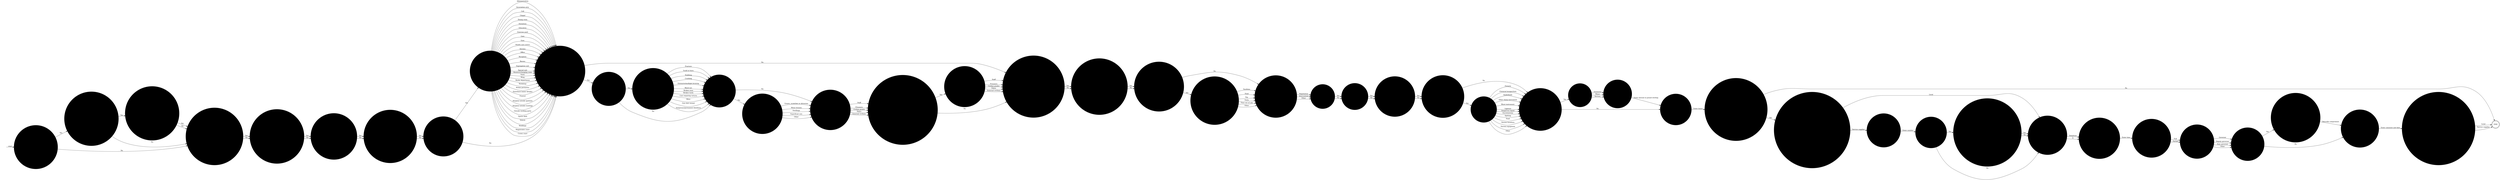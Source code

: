 digraph OLD_BARRICADE {  rankdir=LR;
  node [shape = circle];
  START_NODE [label="", shape=none];
  START_NODE -> 44439 [label = "start"];
  END_NODE [label="END", shape="doublecircle"];
  44174 [label = "Who was detained in outside hospital?", style="filled", color="#DDD"];
  44174 -> 45071 [label = "Staff", style="filled", color="#DDD"];
  44174 -> 45071 [label = "Prisoners", style="filled", color="#DDD"];
  44174 -> 45071 [label = "Civilian grades", style="filled", color="#DDD"];
  44174 -> 45071 [label = "Police", style="filled", color="#DDD"];
  44174 -> 45071 [label = "External civilians", style="filled", color="#DDD"];
  44185 [label = "Has the prison service press office been informed?", style="filled", color="#DDD"];
  44185 -> 44263 [label = "Yes", style="filled", color="#DDD"];
  44185 -> 44263 [label = "No", style="filled", color="#DDD"];
  44191 [label = "Was a door jack used?", style="filled", color="#DDD"];
  44191 -> 44860 [label = "Yes", style="filled", color="#DDD"];
  44191 -> 44860 [label = "No", style="filled", color="#DDD"];
  44206 [label = "Was the system compromised?", style="filled", color="#DDD"];
  44206 -> 44987 [label = "Yes", style="filled", color="#DDD"];
  44206 -> 44632 [label = "No", style="filled", color="#DDD"];
  44222 [label = "Are any staff on sick leave as a result of this incident?", style="filled", color="#DDD"];
  44222 -> 44665 [label = "Yes", style="filled", color="#DDD"];
  44222 -> 44665 [label = "No", style="filled", color="#DDD"];
  44227 [label = "Was the telephone/it system shut down during the incident?", style="filled", color="#DDD"];
  44227 -> 44629 [label = "Yes", style="filled", color="#DDD"];
  44227 -> END_NODE [label = "No", style="filled", color="#DDD"];
  44263 [label = "Is the location of the incident known?", style="filled", color="#DDD"];
  44263 -> 44532 [label = "Yes", style="filled", color="#DDD"];
  44263 -> 44938 [label = "No", style="filled", color="#DDD"];
  44348 [label = "Describe the damage", style="filled", color="#DDD"];
  44348 -> 44413 [label = "Extensive", style="filled", color="#DDD"];
  44348 -> 44413 [label = "Minor", style="filled", color="#DDD"];
  44348 -> 44413 [label = "Serious", style="filled", color="#DDD"];
  44357 [label = "Is the incident the subject of a police investigation?", style="filled", color="#DDD"];
  44357 -> 44879 [label = "Yes", style="filled", color="#DDD"];
  44357 -> 45086 [label = "No", style="filled", color="#DDD"];
  44378 [label = "Was damage caused to prison property?", style="filled", color="#DDD"];
  44378 -> 44348 [label = "Yes", style="filled", color="#DDD"];
  44378 -> 45171 [label = "No", style="filled", color="#DDD"];
  44401 [label = "Was the keyword requested?", style="filled", color="#DDD"];
  44401 -> 44932 [label = "Yes", style="filled", color="#DDD"];
  44401 -> 44530 [label = "No", style="filled", color="#DDD"];
  44413 [label = "Estimated cost of damage", style="filled", color="#DDD"];
  44413 -> 45171 [label = "Enter amount in pound sterling", style="filled", color="#DDD"];
  44439 [label = "Were the police informed of the incident?", style="filled", color="#DDD"];
  44439 -> 44357 [label = "Yes", style="filled", color="#DDD"];
  44439 -> 45086 [label = "No", style="filled", color="#DDD"];
  44461 [label = "Describe weapons used", style="filled", color="#DDD"];
  44461 -> 44378 [label = "Firearm", style="filled", color="#DDD"];
  44461 -> 44378 [label = "Chemical incapacitant", style="filled", color="#DDD"];
  44461 -> 44378 [label = "Knife/blade", style="filled", color="#DDD"];
  44461 -> 44378 [label = "Other sharp instrument", style="filled", color="#DDD"];
  44461 -> 44378 [label = "Blunt instrument", style="filled", color="#DDD"];
  44461 -> 44378 [label = "Ligature", style="filled", color="#DDD"];
  44461 -> 44378 [label = "Dangerous liquid", style="filled", color="#DDD"];
  44461 -> 44378 [label = "Excreta/urine", style="filled", color="#DDD"];
  44461 -> 44378 [label = "Spitting", style="filled", color="#DDD"];
  44461 -> 44378 [label = "Food", style="filled", color="#DDD"];
  44461 -> 44378 [label = "Thrown furniture", style="filled", color="#DDD"];
  44461 -> 44378 [label = "Thrown equipment", style="filled", color="#DDD"];
  44461 -> 44378 [label = "Other", style="filled", color="#DDD"];
  44482 [label = "Quote the Vantive case number", style="filled", color="#DDD"];
  44482 -> 44401 [label = "Enter number", style="filled", color="#DDD"];
  44492 [label = "Who authorised the shut down?", style="filled", color="#DDD"];
  44492 -> 44206 [label = "Governor", style="filled", color="#DDD"];
  44492 -> 44206 [label = "Deputy governor", style="filled", color="#DDD"];
  44492 -> 44206 [label = "Duty governor", style="filled", color="#DDD"];
  44492 -> 44206 [label = "Other", style="filled", color="#DDD"];
  44505 [label = "Describe how the incident was resolved", style="filled", color="#DDD"];
  44505 -> 44191 [label = "Negotiation", style="filled", color="#DDD"];
  44505 -> 44191 [label = "Intervention", style="filled", color="#DDD"];
  44505 -> 44191 [label = "Other", style="filled", color="#DDD"];
  44515 [label = "Were weapons used by the perpetrator?", style="filled", color="#DDD"];
  44515 -> 44461 [label = "Yes", style="filled", color="#DDD"];
  44515 -> 44378 [label = "No", style="filled", color="#DDD"];
  44530 [label = "Indicate the nature of the shut down", style="filled", color="#DDD"];
  44530 -> 44666 [label = "Telephony", style="filled", color="#DDD"];
  44530 -> 44666 [label = "It", style="filled", color="#DDD"];
  44532 [label = "What was the location of the incident?", style="filled", color="#DDD"];
  44532 -> 44938 [label = "Administration", style="filled", color="#DDD"];
  44532 -> 44938 [label = "Association area", style="filled", color="#DDD"];
  44532 -> 44938 [label = "Cell", style="filled", color="#DDD"];
  44532 -> 44938 [label = "Chapel", style="filled", color="#DDD"];
  44532 -> 44938 [label = "Dining room", style="filled", color="#DDD"];
  44532 -> 44938 [label = "Dormitory", style="filled", color="#DDD"];
  44532 -> 44938 [label = "Education", style="filled", color="#DDD"];
  44532 -> 44938 [label = "Exercise yard", style="filled", color="#DDD"];
  44532 -> 44938 [label = "Gate", style="filled", color="#DDD"];
  44532 -> 44938 [label = "Gym", style="filled", color="#DDD"];
  44532 -> 44938 [label = "Health care centre", style="filled", color="#DDD"];
  44532 -> 44938 [label = "Kitchen", style="filled", color="#DDD"];
  44532 -> 44938 [label = "Office", style="filled", color="#DDD"];
  44532 -> 44938 [label = "Reception", style="filled", color="#DDD"];
  44532 -> 44938 [label = "Recess", style="filled", color="#DDD"];
  44532 -> 44938 [label = "Segregation unit", style="filled", color="#DDD"];
  44532 -> 44938 [label = "Special unit", style="filled", color="#DDD"];
  44532 -> 44938 [label = "Showers/changing room", style="filled", color="#DDD"];
  44532 -> 44938 [label = "Visits", style="filled", color="#DDD"];
  44532 -> 44938 [label = "Wing", style="filled", color="#DDD"];
  44532 -> 44938 [label = "Works department", style="filled", color="#DDD"];
  44532 -> 44938 [label = "Workshop", style="filled", color="#DDD"];
  44532 -> 44938 [label = "Within perimeter", style="filled", color="#DDD"];
  44532 -> 44938 [label = "Elsewhere (enter details)", style="filled", color="#DDD"];
  44532 -> 44938 [label = "Funeral", style="filled", color="#DDD"];
  44532 -> 44938 [label = "Hospital outside (patient)", style="filled", color="#DDD"];
  44532 -> 44938 [label = "Hospital outside (visiting)", style="filled", color="#DDD"];
  44532 -> 44938 [label = "Outside working party", style="filled", color="#DDD"];
  44532 -> 44938 [label = "Sports field", style="filled", color="#DDD"];
  44532 -> 44938 [label = "Vehicle", style="filled", color="#DDD"];
  44532 -> 44938 [label = "Weddings", style="filled", color="#DDD"];
  44532 -> 44938 [label = "Magistrates court", style="filled", color="#DDD"];
  44532 -> 44938 [label = "Crown court", style="filled", color="#DDD"];
  44563 [label = "Enter description of person(s) injured", style="filled", color="#DDD"];
  44563 -> 44796 [label = "Staff", style="filled", color="#DDD"];
  44563 -> 44796 [label = "Prisoners", style="filled", color="#DDD"];
  44563 -> 44796 [label = "Civilian grades", style="filled", color="#DDD"];
  44563 -> 44796 [label = "Police", style="filled", color="#DDD"];
  44563 -> 44796 [label = "External civilians", style="filled", color="#DDD"];
  44620 [label = "Was the system re-activated locally or by the it and t service supplier?", style="filled", color="#DDD"];
  44620 -> END_NODE [label = "Local", style="filled", color="#DDD"];
  44620 -> END_NODE [label = "Service supplier", style="filled", color="#DDD"];
  44629 [label = "Was the telephone/it system shut down locally or by the service supplier?", style="filled", color="#DDD"];
  44629 -> 44530 [label = "Local", style="filled", color="#DDD"];
  44629 -> 44482 [label = "Service supplier", style="filled", color="#DDD"];
  44632 [label = "When was the system re-activated?", style="filled", color="#DDD"];
  44632 -> 44620 [label = "Enter comment and date", style="filled", color="#DDD"];
  44634 [label = "Which minor injuries were sustained?", style="filled", color="#DDD"];
  44634 -> 44563 [label = "Grazes, scratches or abrasions", style="filled", color="#DDD"];
  44634 -> 44563 [label = "Minor bruises", style="filled", color="#DDD"];
  44634 -> 44563 [label = "Swellings", style="filled", color="#DDD"];
  44634 -> 44563 [label = "Superficial cuts", style="filled", color="#DDD"];
  44634 -> 44563 [label = "Other", style="filled", color="#DDD"];
  44665 [label = "Was there an apparent reason for the incident?", style="filled", color="#DDD"];
  44665 -> 44704 [label = "Yes", style="filled", color="#DDD"];
  44665 -> 44505 [label = "No", style="filled", color="#DDD"];
  44666 [label = "What time was the system shut down?", style="filled", color="#DDD"];
  44666 -> 44947 [label = "Enter time", style="filled", color="#DDD"];
  44704 [label = "Describe the apparent reason for the incident", style="filled", color="#DDD"];
  44704 -> 44505 [label = "Facilities", style="filled", color="#DDD"];
  44704 -> 44505 [label = "Food", style="filled", color="#DDD"];
  44704 -> 44505 [label = "Pay", style="filled", color="#DDD"];
  44704 -> 44505 [label = "Visits", style="filled", color="#DDD"];
  44704 -> 44505 [label = "Time out of cell", style="filled", color="#DDD"];
  44704 -> 44505 [label = "Other", style="filled", color="#DDD"];
  44722 [label = "Which serious injuries were sustained?", style="filled", color="#DDD"];
  44722 -> 45083 [label = "Fracture", style="filled", color="#DDD"];
  44722 -> 45083 [label = "Scald or burn", style="filled", color="#DDD"];
  44722 -> 45083 [label = "Stabbing", style="filled", color="#DDD"];
  44722 -> 45083 [label = "Crushing", style="filled", color="#DDD"];
  44722 -> 45083 [label = "Extensive/multiple bruising", style="filled", color="#DDD"];
  44722 -> 45083 [label = "Black eye", style="filled", color="#DDD"];
  44722 -> 45083 [label = "Broken nose", style="filled", color="#DDD"];
  44722 -> 45083 [label = "Broken teeth", style="filled", color="#DDD"];
  44722 -> 45083 [label = "Cuts requiring sutures", style="filled", color="#DDD"];
  44722 -> 45083 [label = "Bites", style="filled", color="#DDD"];
  44722 -> 45083 [label = "Gun shot wound", style="filled", color="#DDD"];
  44722 -> 45083 [label = "Temporary/permanent blindness", style="filled", color="#DDD"];
  44796 [label = "Did injuries result in detention in outside hospital as an in-patient?", style="filled", color="#DDD"];
  44796 -> 44174 [label = "Yes", style="filled", color="#DDD"];
  44796 -> 45071 [label = "No", style="filled", color="#DDD"];
  44816 [label = "Is the incident subject to a governor's adjudication?", style="filled", color="#DDD"];
  44816 -> 44914 [label = "Yes", style="filled", color="#DDD"];
  44816 -> 44914 [label = "No", style="filled", color="#DDD"];
  44860 [label = "Were water hoses used?", style="filled", color="#DDD"];
  44860 -> 45022 [label = "Yes", style="filled", color="#DDD"];
  44860 -> 45022 [label = "No", style="filled", color="#DDD"];
  44879 [label = "Has any prosecution taken place or is any pending?", style="filled", color="#DDD"];
  44879 -> 45086 [label = "Yes", style="filled", color="#DDD"];
  44879 -> 45086 [label = "No", style="filled", color="#DDD"];
  44914 [label = "Is there any media interest in this incident?", style="filled", color="#DDD"];
  44914 -> 44185 [label = "Yes", style="filled", color="#DDD"];
  44914 -> 44185 [label = "No", style="filled", color="#DDD"];
  44932 [label = "Has the service supplier been notified of a replacement keyword?", style="filled", color="#DDD"];
  44932 -> 44530 [label = "Yes", style="filled", color="#DDD"];
  44932 -> 44530 [label = "No", style="filled", color="#DDD"];
  44938 [label = "Were any injuries received during this incident?", style="filled", color="#DDD"];
  44938 -> 45075 [label = "Yes", style="filled", color="#DDD"];
  44938 -> 45071 [label = "No", style="filled", color="#DDD"];
  44947 [label = "Was this a full or partial shut down?", style="filled", color="#DDD"];
  44947 -> 44492 [label = "Full", style="filled", color="#DDD"];
  44947 -> 44492 [label = "Partial", style="filled", color="#DDD"];
  44987 [label = "Describe what was compromised and by whom", style="filled", color="#DDD"];
  44987 -> 44632 [label = "Describe compromise", style="filled", color="#DDD"];
  45022 [label = "Was control and restraints employed?", style="filled", color="#DDD"];
  45022 -> 44515 [label = "Yes", style="filled", color="#DDD"];
  45022 -> 44515 [label = "No", style="filled", color="#DDD"];
  45071 [label = "Are there any staff now off duty as a result of this incident?", style="filled", color="#DDD"];
  45071 -> 44222 [label = "Yes", style="filled", color="#DDD"];
  45071 -> 44222 [label = "No", style="filled", color="#DDD"];
  45075 [label = "Was a serious injury sustained?", style="filled", color="#DDD"];
  45075 -> 44722 [label = "Yes", style="filled", color="#DDD"];
  45075 -> 45083 [label = "No", style="filled", color="#DDD"];
  45083 [label = "Was a minor injury sustained?", style="filled", color="#DDD"];
  45083 -> 44634 [label = "Yes", style="filled", color="#DDD"];
  45083 -> 44563 [label = "No", style="filled", color="#DDD"];
  45086 [label = "Is the incident the subject of an internal investigation?", style="filled", color="#DDD"];
  45086 -> 44816 [label = "Yes", style="filled", color="#DDD"];
  45086 -> 44816 [label = "No", style="filled", color="#DDD"];
  45171 [label = "Duration of incident in hours", style="filled", color="#DDD"];
  45171 -> 44227 [label = "Enter hours", style="filled", color="#DDD"];
}
